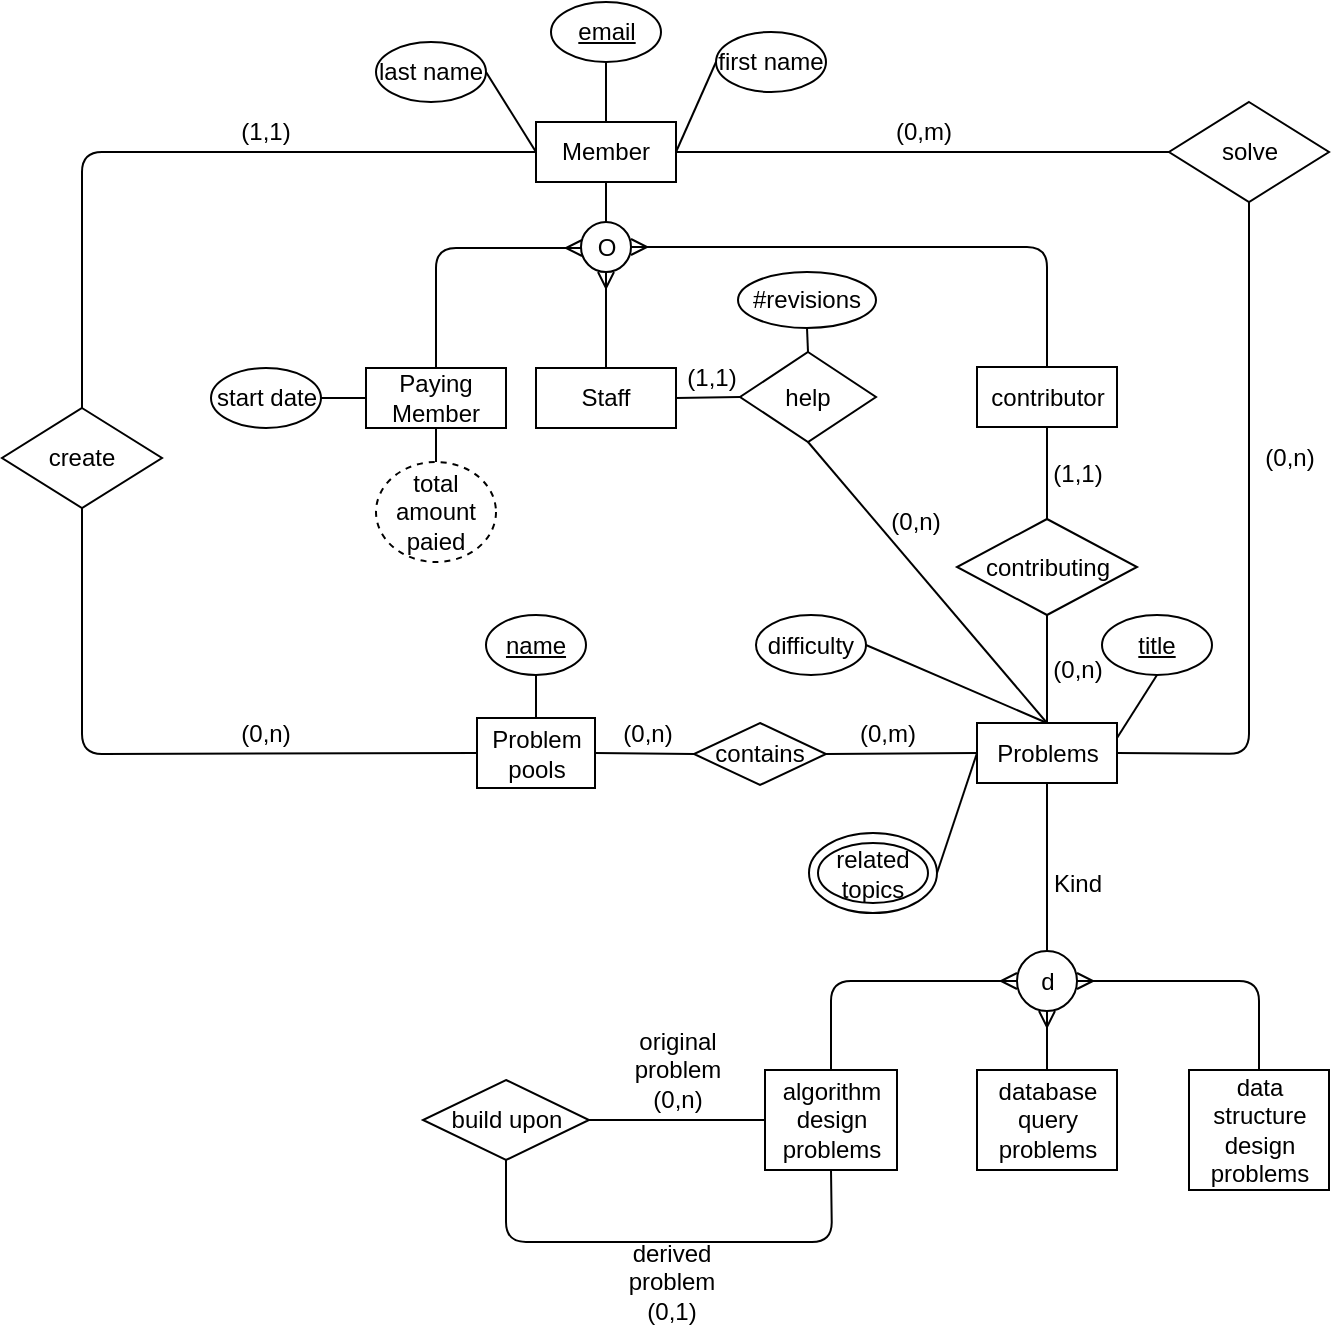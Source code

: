<mxfile version="12.2.4" type="github" pages="1">
  <diagram id="vJKXVsY2cB2Z5sYzTON5" name="Page-1">
    <mxGraphModel dx="1117" dy="626" grid="1" gridSize="10" guides="1" tooltips="1" connect="1" arrows="1" fold="1" page="1" pageScale="1" pageWidth="850" pageHeight="1100" math="0" shadow="0">
      <root>
        <mxCell id="0"/>
        <mxCell id="1" parent="0"/>
        <mxCell id="JRNA4fRLngx2gmoM5VyH-52" value="" style="ellipse;whiteSpace=wrap;html=1;strokeColor=#000000;" parent="1" vertex="1">
          <mxGeometry x="443.5" y="515.5" width="64" height="40" as="geometry"/>
        </mxCell>
        <mxCell id="JRNA4fRLngx2gmoM5VyH-2" value="Problems" style="rounded=0;whiteSpace=wrap;html=1;" parent="1" vertex="1">
          <mxGeometry x="527.5" y="460.5" width="70" height="30" as="geometry"/>
        </mxCell>
        <mxCell id="JRNA4fRLngx2gmoM5VyH-4" value="&lt;u&gt;title&lt;/u&gt;" style="ellipse;whiteSpace=wrap;html=1;" parent="1" vertex="1">
          <mxGeometry x="590" y="406.5" width="55" height="30" as="geometry"/>
        </mxCell>
        <mxCell id="JRNA4fRLngx2gmoM5VyH-5" value="related&lt;br&gt;topics" style="ellipse;whiteSpace=wrap;html=1;fixDash=0;strokeColor=#000000;" parent="1" vertex="1">
          <mxGeometry x="448" y="520.5" width="55" height="30" as="geometry"/>
        </mxCell>
        <mxCell id="JRNA4fRLngx2gmoM5VyH-6" value="difficulty" style="ellipse;whiteSpace=wrap;html=1;" parent="1" vertex="1">
          <mxGeometry x="417" y="406.5" width="55" height="30" as="geometry"/>
        </mxCell>
        <mxCell id="JRNA4fRLngx2gmoM5VyH-9" value="" style="endArrow=none;html=1;exitX=0.5;exitY=0;exitDx=0;exitDy=0;entryX=1;entryY=0.5;entryDx=0;entryDy=0;" parent="1" source="JRNA4fRLngx2gmoM5VyH-2" target="JRNA4fRLngx2gmoM5VyH-6" edge="1">
          <mxGeometry width="50" height="50" relative="1" as="geometry">
            <mxPoint x="534" y="459.5" as="sourcePoint"/>
            <mxPoint x="467.5" y="421.5" as="targetPoint"/>
          </mxGeometry>
        </mxCell>
        <mxCell id="JRNA4fRLngx2gmoM5VyH-10" value="" style="endArrow=none;html=1;entryX=0.5;entryY=1;entryDx=0;entryDy=0;exitX=1;exitY=0.25;exitDx=0;exitDy=0;" parent="1" source="JRNA4fRLngx2gmoM5VyH-2" target="JRNA4fRLngx2gmoM5VyH-4" edge="1">
          <mxGeometry width="50" height="50" relative="1" as="geometry">
            <mxPoint x="575" y="459.5" as="sourcePoint"/>
            <mxPoint x="550" y="419.5" as="targetPoint"/>
          </mxGeometry>
        </mxCell>
        <mxCell id="JRNA4fRLngx2gmoM5VyH-12" value="" style="endArrow=none;html=1;entryX=1;entryY=0.5;entryDx=0;entryDy=0;exitX=0;exitY=0.5;exitDx=0;exitDy=0;" parent="1" source="JRNA4fRLngx2gmoM5VyH-2" target="JRNA4fRLngx2gmoM5VyH-52" edge="1">
          <mxGeometry width="50" height="50" relative="1" as="geometry">
            <mxPoint x="499" y="479.5" as="sourcePoint"/>
            <mxPoint x="601.5" y="474.5" as="targetPoint"/>
          </mxGeometry>
        </mxCell>
        <mxCell id="JRNA4fRLngx2gmoM5VyH-15" value="Member" style="rounded=0;whiteSpace=wrap;html=1;" parent="1" vertex="1">
          <mxGeometry x="307" y="160" width="70" height="30" as="geometry"/>
        </mxCell>
        <mxCell id="JRNA4fRLngx2gmoM5VyH-16" value="Staff" style="rounded=0;whiteSpace=wrap;html=1;" parent="1" vertex="1">
          <mxGeometry x="307" y="283" width="70" height="30" as="geometry"/>
        </mxCell>
        <mxCell id="JRNA4fRLngx2gmoM5VyH-17" value="Paying&lt;br&gt;Member" style="rounded=0;whiteSpace=wrap;html=1;" parent="1" vertex="1">
          <mxGeometry x="222" y="283" width="70" height="30" as="geometry"/>
        </mxCell>
        <mxCell id="JRNA4fRLngx2gmoM5VyH-19" value="O" style="ellipse;whiteSpace=wrap;html=1;aspect=fixed;" parent="1" vertex="1">
          <mxGeometry x="329.5" y="210" width="25" height="25" as="geometry"/>
        </mxCell>
        <mxCell id="JRNA4fRLngx2gmoM5VyH-20" value="" style="endArrow=none;html=1;exitX=0.5;exitY=0;exitDx=0;exitDy=0;" parent="1" source="JRNA4fRLngx2gmoM5VyH-19" edge="1">
          <mxGeometry width="50" height="50" relative="1" as="geometry">
            <mxPoint x="342" y="200" as="sourcePoint"/>
            <mxPoint x="342" y="190" as="targetPoint"/>
          </mxGeometry>
        </mxCell>
        <mxCell id="JRNA4fRLngx2gmoM5VyH-24" value="" style="edgeStyle=orthogonalEdgeStyle;fontSize=12;html=1;endArrow=ERmany;exitX=0.5;exitY=0;exitDx=0;exitDy=0;rounded=1;" parent="1" source="JRNA4fRLngx2gmoM5VyH-17" edge="1">
          <mxGeometry width="100" height="100" relative="1" as="geometry">
            <mxPoint x="292" y="261" as="sourcePoint"/>
            <mxPoint x="330" y="223" as="targetPoint"/>
            <Array as="points">
              <mxPoint x="257.5" y="223"/>
            </Array>
          </mxGeometry>
        </mxCell>
        <mxCell id="JRNA4fRLngx2gmoM5VyH-29" value="" style="fontSize=12;html=1;endArrow=ERmany;exitX=0.5;exitY=0;exitDx=0;exitDy=0;entryX=0.5;entryY=1;entryDx=0;entryDy=0;" parent="1" source="JRNA4fRLngx2gmoM5VyH-16" target="JRNA4fRLngx2gmoM5VyH-19" edge="1">
          <mxGeometry width="100" height="100" relative="1" as="geometry">
            <mxPoint x="397" y="280" as="sourcePoint"/>
            <mxPoint x="342" y="253" as="targetPoint"/>
          </mxGeometry>
        </mxCell>
        <mxCell id="JRNA4fRLngx2gmoM5VyH-33" value="last name" style="ellipse;whiteSpace=wrap;html=1;" parent="1" vertex="1">
          <mxGeometry x="227" y="120" width="55" height="30" as="geometry"/>
        </mxCell>
        <mxCell id="JRNA4fRLngx2gmoM5VyH-34" value="first name" style="ellipse;whiteSpace=wrap;html=1;" parent="1" vertex="1">
          <mxGeometry x="397" y="115" width="55" height="30" as="geometry"/>
        </mxCell>
        <mxCell id="JRNA4fRLngx2gmoM5VyH-35" value="start date" style="ellipse;whiteSpace=wrap;html=1;" parent="1" vertex="1">
          <mxGeometry x="144.5" y="283" width="55" height="30" as="geometry"/>
        </mxCell>
        <mxCell id="JRNA4fRLngx2gmoM5VyH-36" value="&lt;u&gt;email&lt;/u&gt;" style="ellipse;whiteSpace=wrap;html=1;" parent="1" vertex="1">
          <mxGeometry x="314.5" y="100" width="55" height="30" as="geometry"/>
        </mxCell>
        <mxCell id="JRNA4fRLngx2gmoM5VyH-37" value="total amount paied" style="ellipse;whiteSpace=wrap;html=1;dashed=1;" parent="1" vertex="1">
          <mxGeometry x="227" y="330" width="60" height="50" as="geometry"/>
        </mxCell>
        <mxCell id="JRNA4fRLngx2gmoM5VyH-40" value="" style="endArrow=none;html=1;entryX=0.5;entryY=1;entryDx=0;entryDy=0;" parent="1" target="JRNA4fRLngx2gmoM5VyH-36" edge="1">
          <mxGeometry width="50" height="50" relative="1" as="geometry">
            <mxPoint x="342" y="160" as="sourcePoint"/>
            <mxPoint x="342.5" y="125" as="targetPoint"/>
          </mxGeometry>
        </mxCell>
        <mxCell id="JRNA4fRLngx2gmoM5VyH-41" value="" style="endArrow=none;html=1;entryX=1;entryY=0.5;entryDx=0;entryDy=0;exitX=0;exitY=0.5;exitDx=0;exitDy=0;" parent="1" source="JRNA4fRLngx2gmoM5VyH-17" target="JRNA4fRLngx2gmoM5VyH-35" edge="1">
          <mxGeometry width="50" height="50" relative="1" as="geometry">
            <mxPoint x="424.5" y="448" as="sourcePoint"/>
            <mxPoint x="392.5" y="448" as="targetPoint"/>
          </mxGeometry>
        </mxCell>
        <mxCell id="JRNA4fRLngx2gmoM5VyH-42" value="" style="endArrow=none;html=1;exitX=0.5;exitY=0;exitDx=0;exitDy=0;entryX=0.5;entryY=1;entryDx=0;entryDy=0;" parent="1" source="JRNA4fRLngx2gmoM5VyH-37" target="JRNA4fRLngx2gmoM5VyH-17" edge="1">
          <mxGeometry width="50" height="50" relative="1" as="geometry">
            <mxPoint x="257" y="340" as="sourcePoint"/>
            <mxPoint x="257.5" y="313" as="targetPoint"/>
          </mxGeometry>
        </mxCell>
        <mxCell id="JRNA4fRLngx2gmoM5VyH-48" value="" style="endArrow=none;html=1;entryX=1;entryY=0.5;entryDx=0;entryDy=0;exitX=0;exitY=0.5;exitDx=0;exitDy=0;" parent="1" source="JRNA4fRLngx2gmoM5VyH-34" target="JRNA4fRLngx2gmoM5VyH-15" edge="1">
          <mxGeometry width="50" height="50" relative="1" as="geometry">
            <mxPoint x="232" y="280" as="sourcePoint"/>
            <mxPoint x="209.5" y="280" as="targetPoint"/>
          </mxGeometry>
        </mxCell>
        <mxCell id="JRNA4fRLngx2gmoM5VyH-49" value="" style="endArrow=none;html=1;exitX=0;exitY=0.5;exitDx=0;exitDy=0;entryX=1;entryY=0.5;entryDx=0;entryDy=0;" parent="1" source="JRNA4fRLngx2gmoM5VyH-15" target="JRNA4fRLngx2gmoM5VyH-33" edge="1">
          <mxGeometry width="50" height="50" relative="1" as="geometry">
            <mxPoint x="242" y="290" as="sourcePoint"/>
            <mxPoint x="164.5" y="360" as="targetPoint"/>
          </mxGeometry>
        </mxCell>
        <mxCell id="JRNA4fRLngx2gmoM5VyH-51" value="contributor" style="rounded=0;whiteSpace=wrap;html=1;direction=west;" parent="1" vertex="1">
          <mxGeometry x="527.5" y="282.5" width="70" height="30" as="geometry"/>
        </mxCell>
        <mxCell id="JRNA4fRLngx2gmoM5VyH-54" value="contributing" style="rhombus;whiteSpace=wrap;html=1;strokeColor=#000000;" parent="1" vertex="1">
          <mxGeometry x="517.5" y="358.5" width="90" height="48" as="geometry"/>
        </mxCell>
        <mxCell id="JRNA4fRLngx2gmoM5VyH-56" value="" style="endArrow=none;html=1;entryX=0.5;entryY=0;entryDx=0;entryDy=0;exitX=0.5;exitY=0;exitDx=0;exitDy=0;" parent="1" source="JRNA4fRLngx2gmoM5VyH-51" target="JRNA4fRLngx2gmoM5VyH-54" edge="1">
          <mxGeometry width="50" height="50" relative="1" as="geometry">
            <mxPoint x="433.5" y="624.5" as="sourcePoint"/>
            <mxPoint x="562.5" y="368.5" as="targetPoint"/>
          </mxGeometry>
        </mxCell>
        <mxCell id="JRNA4fRLngx2gmoM5VyH-57" value="" style="endArrow=none;html=1;entryX=0.5;entryY=0;entryDx=0;entryDy=0;exitX=0.5;exitY=1;exitDx=0;exitDy=0;" parent="1" source="JRNA4fRLngx2gmoM5VyH-54" target="JRNA4fRLngx2gmoM5VyH-2" edge="1">
          <mxGeometry width="50" height="50" relative="1" as="geometry">
            <mxPoint x="285" y="634.5" as="sourcePoint"/>
            <mxPoint x="335" y="584.5" as="targetPoint"/>
          </mxGeometry>
        </mxCell>
        <mxCell id="JRNA4fRLngx2gmoM5VyH-60" value="help" style="rhombus;whiteSpace=wrap;html=1;strokeColor=#000000;" parent="1" vertex="1">
          <mxGeometry x="409" y="275" width="68" height="45" as="geometry"/>
        </mxCell>
        <mxCell id="JRNA4fRLngx2gmoM5VyH-61" value="" style="endArrow=none;html=1;entryX=0;entryY=0.5;entryDx=0;entryDy=0;exitX=1;exitY=0.5;exitDx=0;exitDy=0;" parent="1" source="JRNA4fRLngx2gmoM5VyH-16" target="JRNA4fRLngx2gmoM5VyH-60" edge="1">
          <mxGeometry width="50" height="50" relative="1" as="geometry">
            <mxPoint x="144.5" y="948" as="sourcePoint"/>
            <mxPoint x="194.5" y="898" as="targetPoint"/>
          </mxGeometry>
        </mxCell>
        <mxCell id="JRNA4fRLngx2gmoM5VyH-63" value="solve" style="rhombus;whiteSpace=wrap;html=1;strokeColor=#000000;" parent="1" vertex="1">
          <mxGeometry x="623.5" y="150" width="80" height="50" as="geometry"/>
        </mxCell>
        <mxCell id="JRNA4fRLngx2gmoM5VyH-64" value="" style="endArrow=none;html=1;entryX=0;entryY=0.5;entryDx=0;entryDy=0;exitX=1;exitY=0.5;exitDx=0;exitDy=0;" parent="1" source="JRNA4fRLngx2gmoM5VyH-15" target="JRNA4fRLngx2gmoM5VyH-63" edge="1">
          <mxGeometry width="50" height="50" relative="1" as="geometry">
            <mxPoint x="374.5" y="180" as="sourcePoint"/>
            <mxPoint x="194.5" y="540" as="targetPoint"/>
          </mxGeometry>
        </mxCell>
        <mxCell id="JRNA4fRLngx2gmoM5VyH-65" value="" style="endArrow=none;html=1;entryX=0.5;entryY=1;entryDx=0;entryDy=0;exitX=1;exitY=0.5;exitDx=0;exitDy=0;" parent="1" source="JRNA4fRLngx2gmoM5VyH-2" target="JRNA4fRLngx2gmoM5VyH-63" edge="1">
          <mxGeometry width="50" height="50" relative="1" as="geometry">
            <mxPoint x="222" y="590" as="sourcePoint"/>
            <mxPoint x="272" y="540" as="targetPoint"/>
            <Array as="points">
              <mxPoint x="663.5" y="476"/>
            </Array>
          </mxGeometry>
        </mxCell>
        <mxCell id="JRNA4fRLngx2gmoM5VyH-66" value="#revisions" style="ellipse;whiteSpace=wrap;html=1;" parent="1" vertex="1">
          <mxGeometry x="408" y="235" width="69" height="28" as="geometry"/>
        </mxCell>
        <mxCell id="JRNA4fRLngx2gmoM5VyH-67" value="" style="endArrow=none;html=1;entryX=0.5;entryY=0;entryDx=0;entryDy=0;exitX=0.5;exitY=1;exitDx=0;exitDy=0;" parent="1" source="JRNA4fRLngx2gmoM5VyH-66" target="JRNA4fRLngx2gmoM5VyH-60" edge="1">
          <mxGeometry width="50" height="50" relative="1" as="geometry">
            <mxPoint x="217.5" y="607.5" as="sourcePoint"/>
            <mxPoint x="267.5" y="557.5" as="targetPoint"/>
          </mxGeometry>
        </mxCell>
        <mxCell id="JRNA4fRLngx2gmoM5VyH-68" value="d" style="ellipse;whiteSpace=wrap;html=1;aspect=fixed;strokeColor=#000000;" parent="1" vertex="1">
          <mxGeometry x="547.5" y="574.5" width="30" height="30" as="geometry"/>
        </mxCell>
        <mxCell id="JRNA4fRLngx2gmoM5VyH-70" value="" style="endArrow=none;html=1;entryX=0.5;entryY=1;entryDx=0;entryDy=0;exitX=0.5;exitY=0;exitDx=0;exitDy=0;" parent="1" source="JRNA4fRLngx2gmoM5VyH-68" target="JRNA4fRLngx2gmoM5VyH-2" edge="1">
          <mxGeometry width="50" height="50" relative="1" as="geometry">
            <mxPoint x="17.5" y="609.5" as="sourcePoint"/>
            <mxPoint x="67.5" y="559.5" as="targetPoint"/>
          </mxGeometry>
        </mxCell>
        <mxCell id="JRNA4fRLngx2gmoM5VyH-71" value="Kind" style="text;html=1;strokeColor=none;fillColor=none;align=center;verticalAlign=middle;whiteSpace=wrap;rounded=0;" parent="1" vertex="1">
          <mxGeometry x="557.5" y="530.5" width="40" height="20" as="geometry"/>
        </mxCell>
        <mxCell id="JRNA4fRLngx2gmoM5VyH-72" style="edgeStyle=none;rounded=1;orthogonalLoop=1;jettySize=auto;html=1;exitX=0.75;exitY=1;exitDx=0;exitDy=0;" parent="1" edge="1">
          <mxGeometry relative="1" as="geometry">
            <mxPoint x="587.5" y="570" as="sourcePoint"/>
            <mxPoint x="587.5" y="570" as="targetPoint"/>
          </mxGeometry>
        </mxCell>
        <mxCell id="JRNA4fRLngx2gmoM5VyH-73" value="algorithm design problems" style="rounded=0;whiteSpace=wrap;html=1;strokeColor=#000000;" parent="1" vertex="1">
          <mxGeometry x="421.5" y="634" width="66" height="50" as="geometry"/>
        </mxCell>
        <mxCell id="JRNA4fRLngx2gmoM5VyH-74" value="database query problems" style="rounded=0;whiteSpace=wrap;html=1;strokeColor=#000000;" parent="1" vertex="1">
          <mxGeometry x="527.5" y="634" width="70" height="50" as="geometry"/>
        </mxCell>
        <mxCell id="JRNA4fRLngx2gmoM5VyH-75" value="data structure design problems" style="rounded=0;whiteSpace=wrap;html=1;strokeColor=#000000;" parent="1" vertex="1">
          <mxGeometry x="633.5" y="634" width="70" height="60" as="geometry"/>
        </mxCell>
        <mxCell id="JRNA4fRLngx2gmoM5VyH-82" value="" style="edgeStyle=orthogonalEdgeStyle;fontSize=12;html=1;endArrow=ERmany;entryX=0;entryY=0.5;entryDx=0;entryDy=0;exitX=0.5;exitY=0;exitDx=0;exitDy=0;" parent="1" source="JRNA4fRLngx2gmoM5VyH-73" target="JRNA4fRLngx2gmoM5VyH-68" edge="1">
          <mxGeometry width="100" height="100" relative="1" as="geometry">
            <mxPoint x="187.5" y="904" as="sourcePoint"/>
            <mxPoint x="287.5" y="804" as="targetPoint"/>
          </mxGeometry>
        </mxCell>
        <mxCell id="JRNA4fRLngx2gmoM5VyH-83" value="" style="fontSize=12;html=1;endArrow=ERmany;entryX=0.5;entryY=1;entryDx=0;entryDy=0;exitX=0.5;exitY=0;exitDx=0;exitDy=0;" parent="1" source="JRNA4fRLngx2gmoM5VyH-74" target="JRNA4fRLngx2gmoM5VyH-68" edge="1">
          <mxGeometry width="100" height="100" relative="1" as="geometry">
            <mxPoint x="187.5" y="904" as="sourcePoint"/>
            <mxPoint x="287.5" y="804" as="targetPoint"/>
          </mxGeometry>
        </mxCell>
        <mxCell id="JRNA4fRLngx2gmoM5VyH-84" value="" style="edgeStyle=orthogonalEdgeStyle;fontSize=12;html=1;endArrow=ERmany;entryX=1;entryY=0.5;entryDx=0;entryDy=0;exitX=0.5;exitY=0;exitDx=0;exitDy=0;" parent="1" source="JRNA4fRLngx2gmoM5VyH-75" target="JRNA4fRLngx2gmoM5VyH-68" edge="1">
          <mxGeometry width="100" height="100" relative="1" as="geometry">
            <mxPoint x="187.5" y="904" as="sourcePoint"/>
            <mxPoint x="287.5" y="804" as="targetPoint"/>
          </mxGeometry>
        </mxCell>
        <mxCell id="JRNA4fRLngx2gmoM5VyH-87" value="" style="edgeStyle=orthogonalEdgeStyle;fontSize=12;html=1;endArrow=ERmany;entryX=1;entryY=0.5;entryDx=0;entryDy=0;exitX=0.5;exitY=1;exitDx=0;exitDy=0;" parent="1" source="JRNA4fRLngx2gmoM5VyH-51" target="JRNA4fRLngx2gmoM5VyH-19" edge="1">
          <mxGeometry width="100" height="100" relative="1" as="geometry">
            <mxPoint x="144.5" y="830" as="sourcePoint"/>
            <mxPoint x="244.5" y="730" as="targetPoint"/>
          </mxGeometry>
        </mxCell>
        <mxCell id="JRNA4fRLngx2gmoM5VyH-92" value="(0,m)" style="text;html=1;strokeColor=none;fillColor=none;align=center;verticalAlign=middle;whiteSpace=wrap;rounded=0;" parent="1" vertex="1">
          <mxGeometry x="480.5" y="155" width="40" height="20" as="geometry"/>
        </mxCell>
        <mxCell id="JRNA4fRLngx2gmoM5VyH-94" value="(0,n)" style="text;html=1;strokeColor=none;fillColor=none;align=center;verticalAlign=middle;whiteSpace=wrap;rounded=0;" parent="1" vertex="1">
          <mxGeometry x="663.5" y="318" width="40" height="20" as="geometry"/>
        </mxCell>
        <mxCell id="JRNA4fRLngx2gmoM5VyH-95" value="(1,1)" style="text;html=1;strokeColor=none;fillColor=none;align=center;verticalAlign=middle;whiteSpace=wrap;rounded=0;" parent="1" vertex="1">
          <mxGeometry x="557.5" y="325.5" width="40" height="20" as="geometry"/>
        </mxCell>
        <mxCell id="JRNA4fRLngx2gmoM5VyH-97" value="(0,n)" style="text;html=1;strokeColor=none;fillColor=none;align=center;verticalAlign=middle;whiteSpace=wrap;rounded=0;" parent="1" vertex="1">
          <mxGeometry x="557.5" y="423.5" width="40" height="20" as="geometry"/>
        </mxCell>
        <mxCell id="JRNA4fRLngx2gmoM5VyH-99" value="Problem pools" style="rounded=0;whiteSpace=wrap;html=1;strokeColor=#000000;" parent="1" vertex="1">
          <mxGeometry x="277.5" y="458" width="59" height="35" as="geometry"/>
        </mxCell>
        <mxCell id="JRNA4fRLngx2gmoM5VyH-102" value="&lt;u&gt;name&lt;/u&gt;" style="ellipse;whiteSpace=wrap;html=1;strokeColor=#000000;" parent="1" vertex="1">
          <mxGeometry x="282" y="406.5" width="50" height="30" as="geometry"/>
        </mxCell>
        <mxCell id="JRNA4fRLngx2gmoM5VyH-103" value="" style="endArrow=none;html=1;entryX=0.5;entryY=1;entryDx=0;entryDy=0;exitX=0.5;exitY=0;exitDx=0;exitDy=0;" parent="1" source="JRNA4fRLngx2gmoM5VyH-99" target="JRNA4fRLngx2gmoM5VyH-102" edge="1">
          <mxGeometry width="50" height="50" relative="1" as="geometry">
            <mxPoint x="92.5" y="710" as="sourcePoint"/>
            <mxPoint x="142.5" y="660" as="targetPoint"/>
          </mxGeometry>
        </mxCell>
        <mxCell id="JRNA4fRLngx2gmoM5VyH-105" value="create" style="rhombus;whiteSpace=wrap;html=1;strokeColor=#000000;" parent="1" vertex="1">
          <mxGeometry x="40" y="303" width="80" height="50" as="geometry"/>
        </mxCell>
        <mxCell id="JRNA4fRLngx2gmoM5VyH-106" value="" style="endArrow=none;html=1;entryX=0;entryY=0.5;entryDx=0;entryDy=0;exitX=0.5;exitY=0;exitDx=0;exitDy=0;" parent="1" source="JRNA4fRLngx2gmoM5VyH-105" target="JRNA4fRLngx2gmoM5VyH-15" edge="1">
          <mxGeometry width="50" height="50" relative="1" as="geometry">
            <mxPoint x="-50" y="710" as="sourcePoint"/>
            <mxPoint y="660" as="targetPoint"/>
            <Array as="points">
              <mxPoint x="80" y="175"/>
            </Array>
          </mxGeometry>
        </mxCell>
        <mxCell id="JRNA4fRLngx2gmoM5VyH-107" value="" style="endArrow=none;html=1;entryX=0.5;entryY=1;entryDx=0;entryDy=0;exitX=0;exitY=0.5;exitDx=0;exitDy=0;" parent="1" source="JRNA4fRLngx2gmoM5VyH-99" target="JRNA4fRLngx2gmoM5VyH-105" edge="1">
          <mxGeometry width="50" height="50" relative="1" as="geometry">
            <mxPoint x="40" y="710" as="sourcePoint"/>
            <mxPoint x="90" y="660" as="targetPoint"/>
            <Array as="points">
              <mxPoint x="80" y="476"/>
            </Array>
          </mxGeometry>
        </mxCell>
        <mxCell id="JRNA4fRLngx2gmoM5VyH-108" value="(0,n)" style="text;html=1;strokeColor=none;fillColor=none;align=center;verticalAlign=middle;whiteSpace=wrap;rounded=0;" parent="1" vertex="1">
          <mxGeometry x="152" y="455.5" width="40" height="20" as="geometry"/>
        </mxCell>
        <mxCell id="JRNA4fRLngx2gmoM5VyH-110" value="(1,1)" style="text;html=1;strokeColor=none;fillColor=none;align=center;verticalAlign=middle;whiteSpace=wrap;rounded=0;" parent="1" vertex="1">
          <mxGeometry x="152" y="155" width="40" height="20" as="geometry"/>
        </mxCell>
        <mxCell id="JRNA4fRLngx2gmoM5VyH-111" value="contains" style="rhombus;whiteSpace=wrap;html=1;strokeColor=#000000;" parent="1" vertex="1">
          <mxGeometry x="386" y="460.5" width="66" height="31" as="geometry"/>
        </mxCell>
        <mxCell id="JRNA4fRLngx2gmoM5VyH-112" value="" style="endArrow=none;html=1;entryX=0;entryY=0.5;entryDx=0;entryDy=0;exitX=1;exitY=0.5;exitDx=0;exitDy=0;" parent="1" source="JRNA4fRLngx2gmoM5VyH-99" target="JRNA4fRLngx2gmoM5VyH-111" edge="1">
          <mxGeometry width="50" height="50" relative="1" as="geometry">
            <mxPoint x="40" y="770" as="sourcePoint"/>
            <mxPoint x="90" y="720" as="targetPoint"/>
          </mxGeometry>
        </mxCell>
        <mxCell id="JRNA4fRLngx2gmoM5VyH-113" value="" style="endArrow=none;html=1;entryX=0;entryY=0.5;entryDx=0;entryDy=0;exitX=1;exitY=0.5;exitDx=0;exitDy=0;" parent="1" source="JRNA4fRLngx2gmoM5VyH-111" target="JRNA4fRLngx2gmoM5VyH-2" edge="1">
          <mxGeometry width="50" height="50" relative="1" as="geometry">
            <mxPoint x="40" y="770" as="sourcePoint"/>
            <mxPoint x="90" y="720" as="targetPoint"/>
          </mxGeometry>
        </mxCell>
        <mxCell id="JRNA4fRLngx2gmoM5VyH-114" value="(0,m)" style="text;html=1;strokeColor=none;fillColor=none;align=center;verticalAlign=middle;whiteSpace=wrap;rounded=0;" parent="1" vertex="1">
          <mxGeometry x="463" y="456" width="40" height="20" as="geometry"/>
        </mxCell>
        <mxCell id="lrOaRi5hVM4plKfe-8ar-1" value="" style="endArrow=none;html=1;entryX=0;entryY=0.5;entryDx=0;entryDy=0;exitX=1;exitY=0.5;exitDx=0;exitDy=0;" edge="1" parent="1" source="lrOaRi5hVM4plKfe-8ar-2" target="JRNA4fRLngx2gmoM5VyH-73">
          <mxGeometry width="50" height="50" relative="1" as="geometry">
            <mxPoint x="360" y="659" as="sourcePoint"/>
            <mxPoint x="90" y="720" as="targetPoint"/>
          </mxGeometry>
        </mxCell>
        <mxCell id="lrOaRi5hVM4plKfe-8ar-2" value="build upon" style="rhombus;whiteSpace=wrap;html=1;" vertex="1" parent="1">
          <mxGeometry x="250.5" y="639" width="83" height="40" as="geometry"/>
        </mxCell>
        <mxCell id="lrOaRi5hVM4plKfe-8ar-3" value="" style="endArrow=none;html=1;entryX=0.5;entryY=1;entryDx=0;entryDy=0;exitX=0.5;exitY=1;exitDx=0;exitDy=0;" edge="1" parent="1" source="JRNA4fRLngx2gmoM5VyH-73" target="lrOaRi5hVM4plKfe-8ar-2">
          <mxGeometry width="50" height="50" relative="1" as="geometry">
            <mxPoint x="40" y="770" as="sourcePoint"/>
            <mxPoint x="90" y="720" as="targetPoint"/>
            <Array as="points">
              <mxPoint x="455" y="720"/>
              <mxPoint x="292" y="720"/>
            </Array>
          </mxGeometry>
        </mxCell>
        <mxCell id="lrOaRi5hVM4plKfe-8ar-4" value="derived problem (0,1)" style="text;html=1;strokeColor=none;fillColor=none;align=center;verticalAlign=middle;whiteSpace=wrap;rounded=0;" vertex="1" parent="1">
          <mxGeometry x="354.5" y="730" width="40" height="20" as="geometry"/>
        </mxCell>
        <mxCell id="lrOaRi5hVM4plKfe-8ar-5" value="original problem (0,n)" style="text;html=1;strokeColor=none;fillColor=none;align=center;verticalAlign=middle;whiteSpace=wrap;rounded=0;" vertex="1" parent="1">
          <mxGeometry x="357.5" y="624" width="40" height="20" as="geometry"/>
        </mxCell>
        <mxCell id="lrOaRi5hVM4plKfe-8ar-9" value="" style="endArrow=none;html=1;entryX=0.5;entryY=1;entryDx=0;entryDy=0;exitX=0.5;exitY=0;exitDx=0;exitDy=0;" edge="1" parent="1" source="JRNA4fRLngx2gmoM5VyH-2" target="JRNA4fRLngx2gmoM5VyH-60">
          <mxGeometry width="50" height="50" relative="1" as="geometry">
            <mxPoint x="40" y="830" as="sourcePoint"/>
            <mxPoint x="90" y="780" as="targetPoint"/>
          </mxGeometry>
        </mxCell>
        <mxCell id="lrOaRi5hVM4plKfe-8ar-11" value="(1,1)" style="text;html=1;strokeColor=none;fillColor=none;align=center;verticalAlign=middle;whiteSpace=wrap;rounded=0;" vertex="1" parent="1">
          <mxGeometry x="374.5" y="278" width="40" height="20" as="geometry"/>
        </mxCell>
        <mxCell id="lrOaRi5hVM4plKfe-8ar-12" value="(0,n)" style="text;html=1;strokeColor=none;fillColor=none;align=center;verticalAlign=middle;whiteSpace=wrap;rounded=0;" vertex="1" parent="1">
          <mxGeometry x="477" y="349.5" width="40" height="20" as="geometry"/>
        </mxCell>
        <mxCell id="lrOaRi5hVM4plKfe-8ar-13" value="(0,n)" style="text;html=1;strokeColor=none;fillColor=none;align=center;verticalAlign=middle;whiteSpace=wrap;rounded=0;" vertex="1" parent="1">
          <mxGeometry x="343" y="456" width="40" height="20" as="geometry"/>
        </mxCell>
      </root>
    </mxGraphModel>
  </diagram>
</mxfile>
